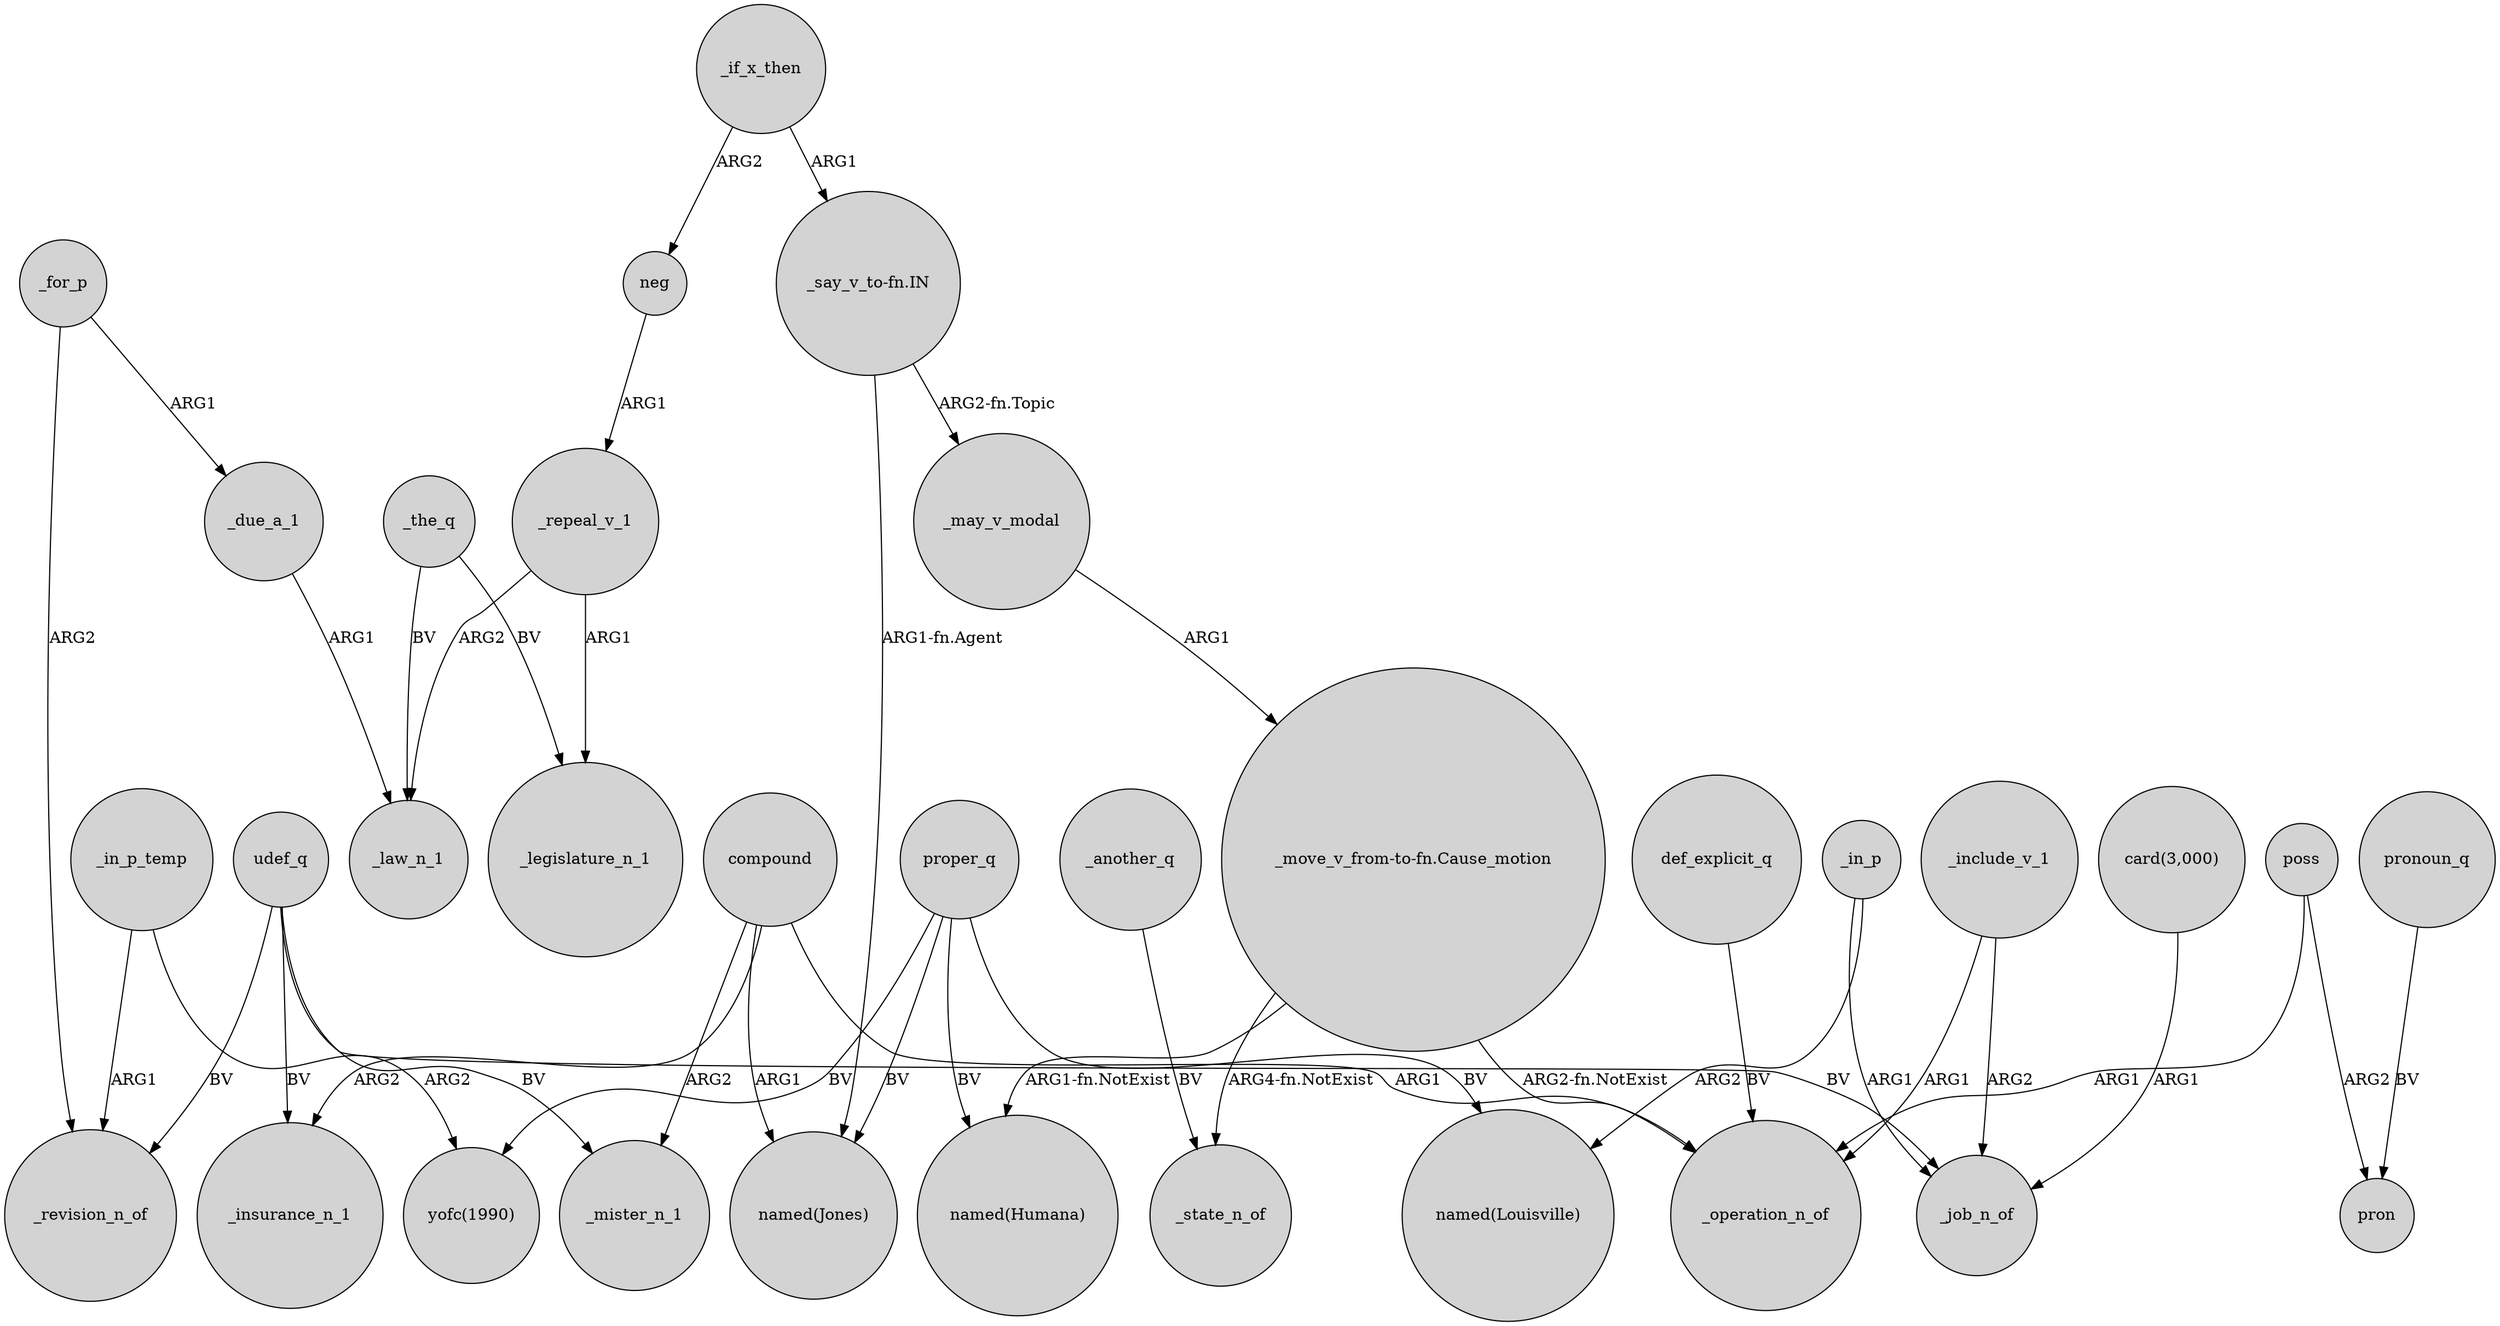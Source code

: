digraph {
	node [shape=circle style=filled]
	udef_q -> _revision_n_of [label=BV]
	compound -> _operation_n_of [label=ARG1]
	_in_p -> _job_n_of [label=ARG1]
	"_move_v_from-to-fn.Cause_motion" -> "named(Humana)" [label="ARG1-fn.NotExist"]
	compound -> _insurance_n_1 [label=ARG2]
	_for_p -> _due_a_1 [label=ARG1]
	poss -> pron [label=ARG2]
	"_say_v_to-fn.IN" -> "named(Jones)" [label="ARG1-fn.Agent"]
	poss -> _operation_n_of [label=ARG1]
	"_move_v_from-to-fn.Cause_motion" -> _state_n_of [label="ARG4-fn.NotExist"]
	udef_q -> _insurance_n_1 [label=BV]
	compound -> _mister_n_1 [label=ARG2]
	_the_q -> _legislature_n_1 [label=BV]
	"card(3,000)" -> _job_n_of [label=ARG1]
	udef_q -> _mister_n_1 [label=BV]
	_for_p -> _revision_n_of [label=ARG2]
	_in_p -> "named(Louisville)" [label=ARG2]
	_may_v_modal -> "_move_v_from-to-fn.Cause_motion" [label=ARG1]
	proper_q -> "named(Humana)" [label=BV]
	_due_a_1 -> _law_n_1 [label=ARG1]
	_in_p_temp -> "yofc(1990)" [label=ARG2]
	proper_q -> "yofc(1990)" [label=BV]
	proper_q -> "named(Louisville)" [label=BV]
	_if_x_then -> neg [label=ARG2]
	_if_x_then -> "_say_v_to-fn.IN" [label=ARG1]
	_include_v_1 -> _operation_n_of [label=ARG1]
	_in_p_temp -> _revision_n_of [label=ARG1]
	pronoun_q -> pron [label=BV]
	def_explicit_q -> _operation_n_of [label=BV]
	proper_q -> "named(Jones)" [label=BV]
	_repeal_v_1 -> _legislature_n_1 [label=ARG1]
	"_say_v_to-fn.IN" -> _may_v_modal [label="ARG2-fn.Topic"]
	"_move_v_from-to-fn.Cause_motion" -> _operation_n_of [label="ARG2-fn.NotExist"]
	_another_q -> _state_n_of [label=BV]
	_the_q -> _law_n_1 [label=BV]
	_include_v_1 -> _job_n_of [label=ARG2]
	_repeal_v_1 -> _law_n_1 [label=ARG2]
	udef_q -> _job_n_of [label=BV]
	neg -> _repeal_v_1 [label=ARG1]
	compound -> "named(Jones)" [label=ARG1]
}
